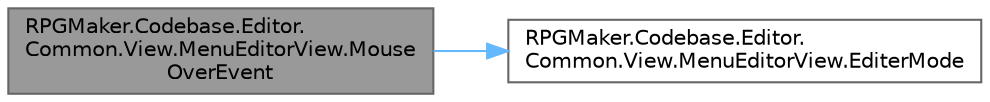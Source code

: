digraph "RPGMaker.Codebase.Editor.Common.View.MenuEditorView.MouseOverEvent"
{
 // LATEX_PDF_SIZE
  bgcolor="transparent";
  edge [fontname=Helvetica,fontsize=10,labelfontname=Helvetica,labelfontsize=10];
  node [fontname=Helvetica,fontsize=10,shape=box,height=0.2,width=0.4];
  rankdir="LR";
  Node1 [id="Node000001",label="RPGMaker.Codebase.Editor.\lCommon.View.MenuEditorView.Mouse\lOverEvent",height=0.2,width=0.4,color="gray40", fillcolor="grey60", style="filled", fontcolor="black",tooltip="😁 マウス・オーバー"];
  Node1 -> Node2 [id="edge1_Node000001_Node000002",color="steelblue1",style="solid",tooltip=" "];
  Node2 [id="Node000002",label="RPGMaker.Codebase.Editor.\lCommon.View.MenuEditorView.EditerMode",height=0.2,width=0.4,color="grey40", fillcolor="white", style="filled",URL="$da/df0/class_r_p_g_maker_1_1_codebase_1_1_editor_1_1_common_1_1_view_1_1_menu_editor_view.html#ad8fb22c685724d48b6e384395ecd7d51",tooltip="😁 ダークモード、ライトモードのPath切り替え用"];
}
